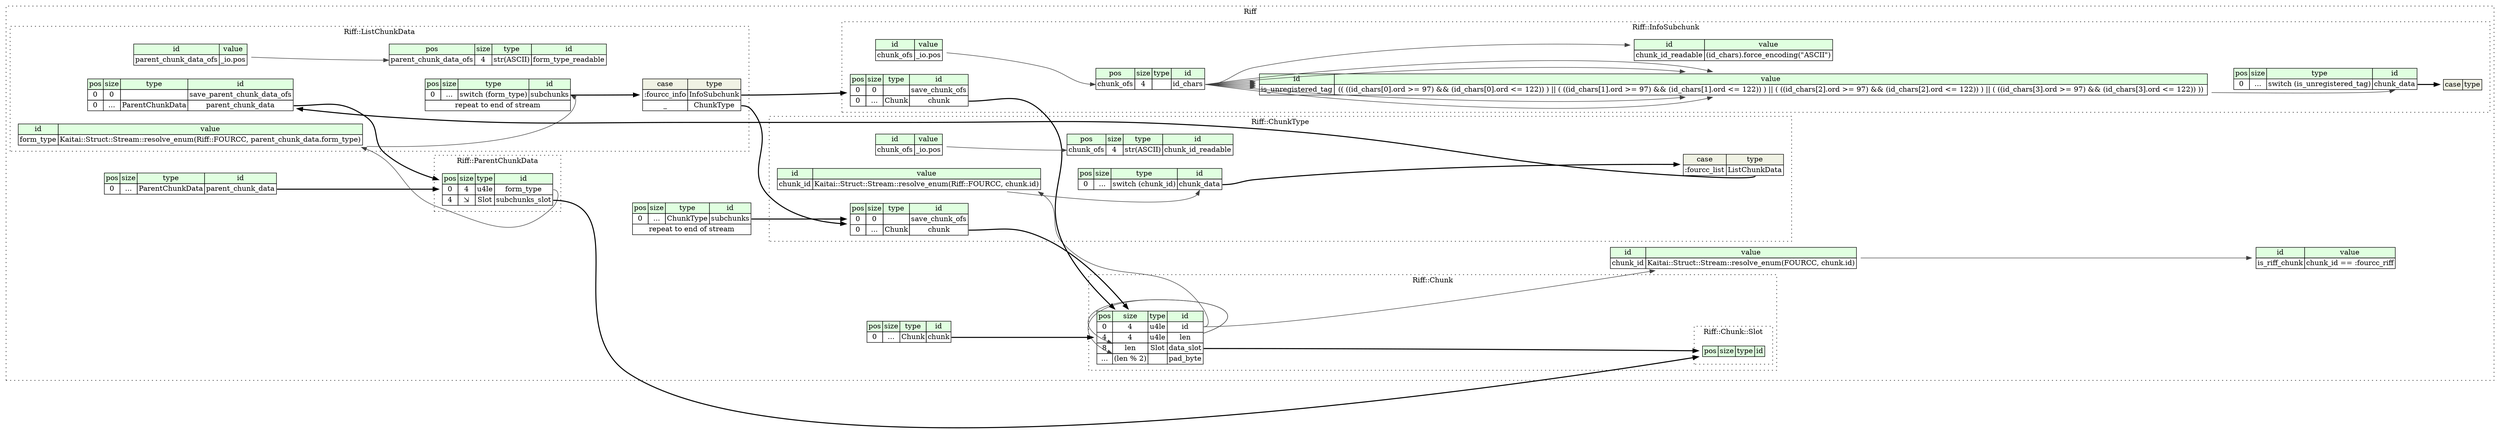digraph {
	rankdir=LR;
	node [shape=plaintext];
	subgraph cluster__riff {
		label="Riff";
		graph[style=dotted];

		riff__seq [label=<<TABLE BORDER="0" CELLBORDER="1" CELLSPACING="0">
			<TR><TD BGCOLOR="#E0FFE0">pos</TD><TD BGCOLOR="#E0FFE0">size</TD><TD BGCOLOR="#E0FFE0">type</TD><TD BGCOLOR="#E0FFE0">id</TD></TR>
			<TR><TD PORT="chunk_pos">0</TD><TD PORT="chunk_size">...</TD><TD>Chunk</TD><TD PORT="chunk_type">chunk</TD></TR>
		</TABLE>>];
		riff__inst__chunk_id [label=<<TABLE BORDER="0" CELLBORDER="1" CELLSPACING="0">
			<TR><TD BGCOLOR="#E0FFE0">id</TD><TD BGCOLOR="#E0FFE0">value</TD></TR>
			<TR><TD>chunk_id</TD><TD>Kaitai::Struct::Stream::resolve_enum(FOURCC, chunk.id)</TD></TR>
		</TABLE>>];
		riff__inst__is_riff_chunk [label=<<TABLE BORDER="0" CELLBORDER="1" CELLSPACING="0">
			<TR><TD BGCOLOR="#E0FFE0">id</TD><TD BGCOLOR="#E0FFE0">value</TD></TR>
			<TR><TD>is_riff_chunk</TD><TD>chunk_id == :fourcc_riff</TD></TR>
		</TABLE>>];
		riff__inst__parent_chunk_data [label=<<TABLE BORDER="0" CELLBORDER="1" CELLSPACING="0">
			<TR><TD BGCOLOR="#E0FFE0">pos</TD><TD BGCOLOR="#E0FFE0">size</TD><TD BGCOLOR="#E0FFE0">type</TD><TD BGCOLOR="#E0FFE0">id</TD></TR>
			<TR><TD PORT="parent_chunk_data_pos">0</TD><TD PORT="parent_chunk_data_size">...</TD><TD>ParentChunkData</TD><TD PORT="parent_chunk_data_type">parent_chunk_data</TD></TR>
		</TABLE>>];
		riff__inst__subchunks [label=<<TABLE BORDER="0" CELLBORDER="1" CELLSPACING="0">
			<TR><TD BGCOLOR="#E0FFE0">pos</TD><TD BGCOLOR="#E0FFE0">size</TD><TD BGCOLOR="#E0FFE0">type</TD><TD BGCOLOR="#E0FFE0">id</TD></TR>
			<TR><TD PORT="subchunks_pos">0</TD><TD PORT="subchunks_size">...</TD><TD>ChunkType</TD><TD PORT="subchunks_type">subchunks</TD></TR>
			<TR><TD COLSPAN="4" PORT="subchunks__repeat">repeat to end of stream</TD></TR>
		</TABLE>>];
		subgraph cluster__list_chunk_data {
			label="Riff::ListChunkData";
			graph[style=dotted];

			list_chunk_data__seq [label=<<TABLE BORDER="0" CELLBORDER="1" CELLSPACING="0">
				<TR><TD BGCOLOR="#E0FFE0">pos</TD><TD BGCOLOR="#E0FFE0">size</TD><TD BGCOLOR="#E0FFE0">type</TD><TD BGCOLOR="#E0FFE0">id</TD></TR>
				<TR><TD PORT="save_parent_chunk_data_ofs_pos">0</TD><TD PORT="save_parent_chunk_data_ofs_size">0</TD><TD></TD><TD PORT="save_parent_chunk_data_ofs_type">save_parent_chunk_data_ofs</TD></TR>
				<TR><TD PORT="parent_chunk_data_pos">0</TD><TD PORT="parent_chunk_data_size">...</TD><TD>ParentChunkData</TD><TD PORT="parent_chunk_data_type">parent_chunk_data</TD></TR>
			</TABLE>>];
			list_chunk_data__inst__parent_chunk_data_ofs [label=<<TABLE BORDER="0" CELLBORDER="1" CELLSPACING="0">
				<TR><TD BGCOLOR="#E0FFE0">id</TD><TD BGCOLOR="#E0FFE0">value</TD></TR>
				<TR><TD>parent_chunk_data_ofs</TD><TD>_io.pos</TD></TR>
			</TABLE>>];
			list_chunk_data__inst__form_type [label=<<TABLE BORDER="0" CELLBORDER="1" CELLSPACING="0">
				<TR><TD BGCOLOR="#E0FFE0">id</TD><TD BGCOLOR="#E0FFE0">value</TD></TR>
				<TR><TD>form_type</TD><TD>Kaitai::Struct::Stream::resolve_enum(Riff::FOURCC, parent_chunk_data.form_type)</TD></TR>
			</TABLE>>];
			list_chunk_data__inst__form_type_readable [label=<<TABLE BORDER="0" CELLBORDER="1" CELLSPACING="0">
				<TR><TD BGCOLOR="#E0FFE0">pos</TD><TD BGCOLOR="#E0FFE0">size</TD><TD BGCOLOR="#E0FFE0">type</TD><TD BGCOLOR="#E0FFE0">id</TD></TR>
				<TR><TD PORT="form_type_readable_pos">parent_chunk_data_ofs</TD><TD PORT="form_type_readable_size">4</TD><TD>str(ASCII)</TD><TD PORT="form_type_readable_type">form_type_readable</TD></TR>
			</TABLE>>];
			list_chunk_data__inst__subchunks [label=<<TABLE BORDER="0" CELLBORDER="1" CELLSPACING="0">
				<TR><TD BGCOLOR="#E0FFE0">pos</TD><TD BGCOLOR="#E0FFE0">size</TD><TD BGCOLOR="#E0FFE0">type</TD><TD BGCOLOR="#E0FFE0">id</TD></TR>
				<TR><TD PORT="subchunks_pos">0</TD><TD PORT="subchunks_size">...</TD><TD>switch (form_type)</TD><TD PORT="subchunks_type">subchunks</TD></TR>
				<TR><TD COLSPAN="4" PORT="subchunks__repeat">repeat to end of stream</TD></TR>
			</TABLE>>];
list_chunk_data__inst__subchunks_subchunks_switch [label=<<TABLE BORDER="0" CELLBORDER="1" CELLSPACING="0">
	<TR><TD BGCOLOR="#F0F2E4">case</TD><TD BGCOLOR="#F0F2E4">type</TD></TR>
	<TR><TD>:fourcc_info</TD><TD PORT="case0">InfoSubchunk</TD></TR>
	<TR><TD>_</TD><TD PORT="case1">ChunkType</TD></TR>
</TABLE>>];
		}
		subgraph cluster__chunk {
			label="Riff::Chunk";
			graph[style=dotted];

			chunk__seq [label=<<TABLE BORDER="0" CELLBORDER="1" CELLSPACING="0">
				<TR><TD BGCOLOR="#E0FFE0">pos</TD><TD BGCOLOR="#E0FFE0">size</TD><TD BGCOLOR="#E0FFE0">type</TD><TD BGCOLOR="#E0FFE0">id</TD></TR>
				<TR><TD PORT="id_pos">0</TD><TD PORT="id_size">4</TD><TD>u4le</TD><TD PORT="id_type">id</TD></TR>
				<TR><TD PORT="len_pos">4</TD><TD PORT="len_size">4</TD><TD>u4le</TD><TD PORT="len_type">len</TD></TR>
				<TR><TD PORT="data_slot_pos">8</TD><TD PORT="data_slot_size">len</TD><TD>Slot</TD><TD PORT="data_slot_type">data_slot</TD></TR>
				<TR><TD PORT="pad_byte_pos">...</TD><TD PORT="pad_byte_size">(len % 2)</TD><TD></TD><TD PORT="pad_byte_type">pad_byte</TD></TR>
			</TABLE>>];
			subgraph cluster__slot {
				label="Riff::Chunk::Slot";
				graph[style=dotted];

				slot__seq [label=<<TABLE BORDER="0" CELLBORDER="1" CELLSPACING="0">
					<TR><TD BGCOLOR="#E0FFE0">pos</TD><TD BGCOLOR="#E0FFE0">size</TD><TD BGCOLOR="#E0FFE0">type</TD><TD BGCOLOR="#E0FFE0">id</TD></TR>
				</TABLE>>];
			}
		}
		subgraph cluster__parent_chunk_data {
			label="Riff::ParentChunkData";
			graph[style=dotted];

			parent_chunk_data__seq [label=<<TABLE BORDER="0" CELLBORDER="1" CELLSPACING="0">
				<TR><TD BGCOLOR="#E0FFE0">pos</TD><TD BGCOLOR="#E0FFE0">size</TD><TD BGCOLOR="#E0FFE0">type</TD><TD BGCOLOR="#E0FFE0">id</TD></TR>
				<TR><TD PORT="form_type_pos">0</TD><TD PORT="form_type_size">4</TD><TD>u4le</TD><TD PORT="form_type_type">form_type</TD></TR>
				<TR><TD PORT="subchunks_slot_pos">4</TD><TD PORT="subchunks_slot_size">⇲</TD><TD>Slot</TD><TD PORT="subchunks_slot_type">subchunks_slot</TD></TR>
			</TABLE>>];
			subgraph cluster__slot {
				label="Riff::ParentChunkData::Slot";
				graph[style=dotted];

				slot__seq [label=<<TABLE BORDER="0" CELLBORDER="1" CELLSPACING="0">
					<TR><TD BGCOLOR="#E0FFE0">pos</TD><TD BGCOLOR="#E0FFE0">size</TD><TD BGCOLOR="#E0FFE0">type</TD><TD BGCOLOR="#E0FFE0">id</TD></TR>
				</TABLE>>];
			}
		}
		subgraph cluster__info_subchunk {
			label="Riff::InfoSubchunk";
			graph[style=dotted];

			info_subchunk__seq [label=<<TABLE BORDER="0" CELLBORDER="1" CELLSPACING="0">
				<TR><TD BGCOLOR="#E0FFE0">pos</TD><TD BGCOLOR="#E0FFE0">size</TD><TD BGCOLOR="#E0FFE0">type</TD><TD BGCOLOR="#E0FFE0">id</TD></TR>
				<TR><TD PORT="save_chunk_ofs_pos">0</TD><TD PORT="save_chunk_ofs_size">0</TD><TD></TD><TD PORT="save_chunk_ofs_type">save_chunk_ofs</TD></TR>
				<TR><TD PORT="chunk_pos">0</TD><TD PORT="chunk_size">...</TD><TD>Chunk</TD><TD PORT="chunk_type">chunk</TD></TR>
			</TABLE>>];
			info_subchunk__inst__chunk_data [label=<<TABLE BORDER="0" CELLBORDER="1" CELLSPACING="0">
				<TR><TD BGCOLOR="#E0FFE0">pos</TD><TD BGCOLOR="#E0FFE0">size</TD><TD BGCOLOR="#E0FFE0">type</TD><TD BGCOLOR="#E0FFE0">id</TD></TR>
				<TR><TD PORT="chunk_data_pos">0</TD><TD PORT="chunk_data_size">...</TD><TD>switch (is_unregistered_tag)</TD><TD PORT="chunk_data_type">chunk_data</TD></TR>
			</TABLE>>];
			info_subchunk__inst__is_unregistered_tag [label=<<TABLE BORDER="0" CELLBORDER="1" CELLSPACING="0">
				<TR><TD BGCOLOR="#E0FFE0">id</TD><TD BGCOLOR="#E0FFE0">value</TD></TR>
				<TR><TD>is_unregistered_tag</TD><TD> (( ((id_chars[0].ord &gt;= 97) &amp;&amp; (id_chars[0].ord &lt;= 122)) ) || ( ((id_chars[1].ord &gt;= 97) &amp;&amp; (id_chars[1].ord &lt;= 122)) ) || ( ((id_chars[2].ord &gt;= 97) &amp;&amp; (id_chars[2].ord &lt;= 122)) ) || ( ((id_chars[3].ord &gt;= 97) &amp;&amp; (id_chars[3].ord &lt;= 122)) )) </TD></TR>
			</TABLE>>];
			info_subchunk__inst__id_chars [label=<<TABLE BORDER="0" CELLBORDER="1" CELLSPACING="0">
				<TR><TD BGCOLOR="#E0FFE0">pos</TD><TD BGCOLOR="#E0FFE0">size</TD><TD BGCOLOR="#E0FFE0">type</TD><TD BGCOLOR="#E0FFE0">id</TD></TR>
				<TR><TD PORT="id_chars_pos">chunk_ofs</TD><TD PORT="id_chars_size">4</TD><TD></TD><TD PORT="id_chars_type">id_chars</TD></TR>
			</TABLE>>];
			info_subchunk__inst__chunk_id_readable [label=<<TABLE BORDER="0" CELLBORDER="1" CELLSPACING="0">
				<TR><TD BGCOLOR="#E0FFE0">id</TD><TD BGCOLOR="#E0FFE0">value</TD></TR>
				<TR><TD>chunk_id_readable</TD><TD>(id_chars).force_encoding(&quot;ASCII&quot;)</TD></TR>
			</TABLE>>];
			info_subchunk__inst__chunk_ofs [label=<<TABLE BORDER="0" CELLBORDER="1" CELLSPACING="0">
				<TR><TD BGCOLOR="#E0FFE0">id</TD><TD BGCOLOR="#E0FFE0">value</TD></TR>
				<TR><TD>chunk_ofs</TD><TD>_io.pos</TD></TR>
			</TABLE>>];
info_subchunk__inst__chunk_data_chunk_data_switch [label=<<TABLE BORDER="0" CELLBORDER="1" CELLSPACING="0">
	<TR><TD BGCOLOR="#F0F2E4">case</TD><TD BGCOLOR="#F0F2E4">type</TD></TR>
</TABLE>>];
		}
		subgraph cluster__chunk_type {
			label="Riff::ChunkType";
			graph[style=dotted];

			chunk_type__seq [label=<<TABLE BORDER="0" CELLBORDER="1" CELLSPACING="0">
				<TR><TD BGCOLOR="#E0FFE0">pos</TD><TD BGCOLOR="#E0FFE0">size</TD><TD BGCOLOR="#E0FFE0">type</TD><TD BGCOLOR="#E0FFE0">id</TD></TR>
				<TR><TD PORT="save_chunk_ofs_pos">0</TD><TD PORT="save_chunk_ofs_size">0</TD><TD></TD><TD PORT="save_chunk_ofs_type">save_chunk_ofs</TD></TR>
				<TR><TD PORT="chunk_pos">0</TD><TD PORT="chunk_size">...</TD><TD>Chunk</TD><TD PORT="chunk_type">chunk</TD></TR>
			</TABLE>>];
			chunk_type__inst__chunk_ofs [label=<<TABLE BORDER="0" CELLBORDER="1" CELLSPACING="0">
				<TR><TD BGCOLOR="#E0FFE0">id</TD><TD BGCOLOR="#E0FFE0">value</TD></TR>
				<TR><TD>chunk_ofs</TD><TD>_io.pos</TD></TR>
			</TABLE>>];
			chunk_type__inst__chunk_id [label=<<TABLE BORDER="0" CELLBORDER="1" CELLSPACING="0">
				<TR><TD BGCOLOR="#E0FFE0">id</TD><TD BGCOLOR="#E0FFE0">value</TD></TR>
				<TR><TD>chunk_id</TD><TD>Kaitai::Struct::Stream::resolve_enum(Riff::FOURCC, chunk.id)</TD></TR>
			</TABLE>>];
			chunk_type__inst__chunk_id_readable [label=<<TABLE BORDER="0" CELLBORDER="1" CELLSPACING="0">
				<TR><TD BGCOLOR="#E0FFE0">pos</TD><TD BGCOLOR="#E0FFE0">size</TD><TD BGCOLOR="#E0FFE0">type</TD><TD BGCOLOR="#E0FFE0">id</TD></TR>
				<TR><TD PORT="chunk_id_readable_pos">chunk_ofs</TD><TD PORT="chunk_id_readable_size">4</TD><TD>str(ASCII)</TD><TD PORT="chunk_id_readable_type">chunk_id_readable</TD></TR>
			</TABLE>>];
			chunk_type__inst__chunk_data [label=<<TABLE BORDER="0" CELLBORDER="1" CELLSPACING="0">
				<TR><TD BGCOLOR="#E0FFE0">pos</TD><TD BGCOLOR="#E0FFE0">size</TD><TD BGCOLOR="#E0FFE0">type</TD><TD BGCOLOR="#E0FFE0">id</TD></TR>
				<TR><TD PORT="chunk_data_pos">0</TD><TD PORT="chunk_data_size">...</TD><TD>switch (chunk_id)</TD><TD PORT="chunk_data_type">chunk_data</TD></TR>
			</TABLE>>];
chunk_type__inst__chunk_data_chunk_data_switch [label=<<TABLE BORDER="0" CELLBORDER="1" CELLSPACING="0">
	<TR><TD BGCOLOR="#F0F2E4">case</TD><TD BGCOLOR="#F0F2E4">type</TD></TR>
	<TR><TD>:fourcc_list</TD><TD PORT="case0">ListChunkData</TD></TR>
</TABLE>>];
		}
	}
	riff__seq:chunk_type -> chunk__seq [style=bold];
	chunk__seq:id_type -> riff__inst__chunk_id [color="#404040"];
	riff__inst__chunk_id:chunk_id_type -> riff__inst__is_riff_chunk [color="#404040"];
	riff__inst__parent_chunk_data:parent_chunk_data_type -> parent_chunk_data__seq [style=bold];
	riff__inst__subchunks:subchunks_type -> chunk_type__seq [style=bold];
	list_chunk_data__seq:parent_chunk_data_type -> parent_chunk_data__seq [style=bold];
	parent_chunk_data__seq:form_type_type -> list_chunk_data__inst__form_type [color="#404040"];
	list_chunk_data__inst__parent_chunk_data_ofs:parent_chunk_data_ofs_type -> list_chunk_data__inst__form_type_readable:form_type_readable_pos [color="#404040"];
	list_chunk_data__inst__subchunks:subchunks_type -> list_chunk_data__inst__subchunks_subchunks_switch [style=bold];
	list_chunk_data__inst__subchunks_subchunks_switch:case0 -> info_subchunk__seq [style=bold];
	list_chunk_data__inst__subchunks_subchunks_switch:case1 -> chunk_type__seq [style=bold];
	list_chunk_data__inst__form_type:form_type_type -> list_chunk_data__inst__subchunks:subchunks_type [color="#404040"];
	chunk__seq:len_type -> chunk__seq:data_slot_size [color="#404040"];
	chunk__seq:data_slot_type -> slot__seq [style=bold];
	chunk__seq:len_type -> chunk__seq:pad_byte_size [color="#404040"];
	parent_chunk_data__seq:subchunks_slot_type -> slot__seq [style=bold];
	info_subchunk__seq:chunk_type -> chunk__seq [style=bold];
	info_subchunk__inst__chunk_data:chunk_data_type -> info_subchunk__inst__chunk_data_chunk_data_switch [style=bold];
	info_subchunk__inst__is_unregistered_tag:is_unregistered_tag_type -> info_subchunk__inst__chunk_data:chunk_data_type [color="#404040"];
	info_subchunk__inst__id_chars:id_chars_type -> info_subchunk__inst__is_unregistered_tag [color="#404040"];
	info_subchunk__inst__id_chars:id_chars_type -> info_subchunk__inst__is_unregistered_tag [color="#404040"];
	info_subchunk__inst__id_chars:id_chars_type -> info_subchunk__inst__is_unregistered_tag [color="#404040"];
	info_subchunk__inst__id_chars:id_chars_type -> info_subchunk__inst__is_unregistered_tag [color="#404040"];
	info_subchunk__inst__id_chars:id_chars_type -> info_subchunk__inst__is_unregistered_tag [color="#404040"];
	info_subchunk__inst__id_chars:id_chars_type -> info_subchunk__inst__is_unregistered_tag [color="#404040"];
	info_subchunk__inst__id_chars:id_chars_type -> info_subchunk__inst__is_unregistered_tag [color="#404040"];
	info_subchunk__inst__id_chars:id_chars_type -> info_subchunk__inst__is_unregistered_tag [color="#404040"];
	info_subchunk__inst__chunk_ofs:chunk_ofs_type -> info_subchunk__inst__id_chars:id_chars_pos [color="#404040"];
	info_subchunk__inst__id_chars:id_chars_type -> info_subchunk__inst__chunk_id_readable [color="#404040"];
	chunk_type__seq:chunk_type -> chunk__seq [style=bold];
	chunk__seq:id_type -> chunk_type__inst__chunk_id [color="#404040"];
	chunk_type__inst__chunk_ofs:chunk_ofs_type -> chunk_type__inst__chunk_id_readable:chunk_id_readable_pos [color="#404040"];
	chunk_type__inst__chunk_data:chunk_data_type -> chunk_type__inst__chunk_data_chunk_data_switch [style=bold];
	chunk_type__inst__chunk_data_chunk_data_switch:case0 -> list_chunk_data__seq [style=bold];
	chunk_type__inst__chunk_id:chunk_id_type -> chunk_type__inst__chunk_data:chunk_data_type [color="#404040"];
}
